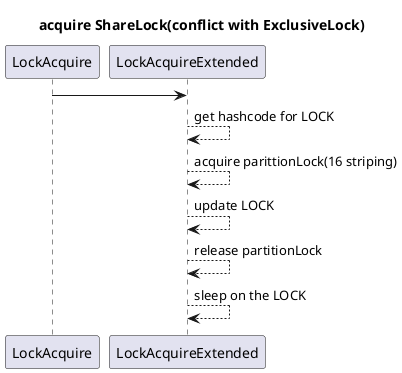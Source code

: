 @startuml
title acquire ShareLock(conflict with ExclusiveLock)

LockAcquire -> LockAcquireExtended
LockAcquireExtended --> LockAcquireExtended: get hashcode for LOCK
LockAcquireExtended --> LockAcquireExtended: acquire parittionLock(16 striping)
LockAcquireExtended --> LockAcquireExtended: update LOCK
LockAcquireExtended --> LockAcquireExtended: release partitionLock
LockAcquireExtended --> LockAcquireExtended: sleep on the LOCK

@enduml